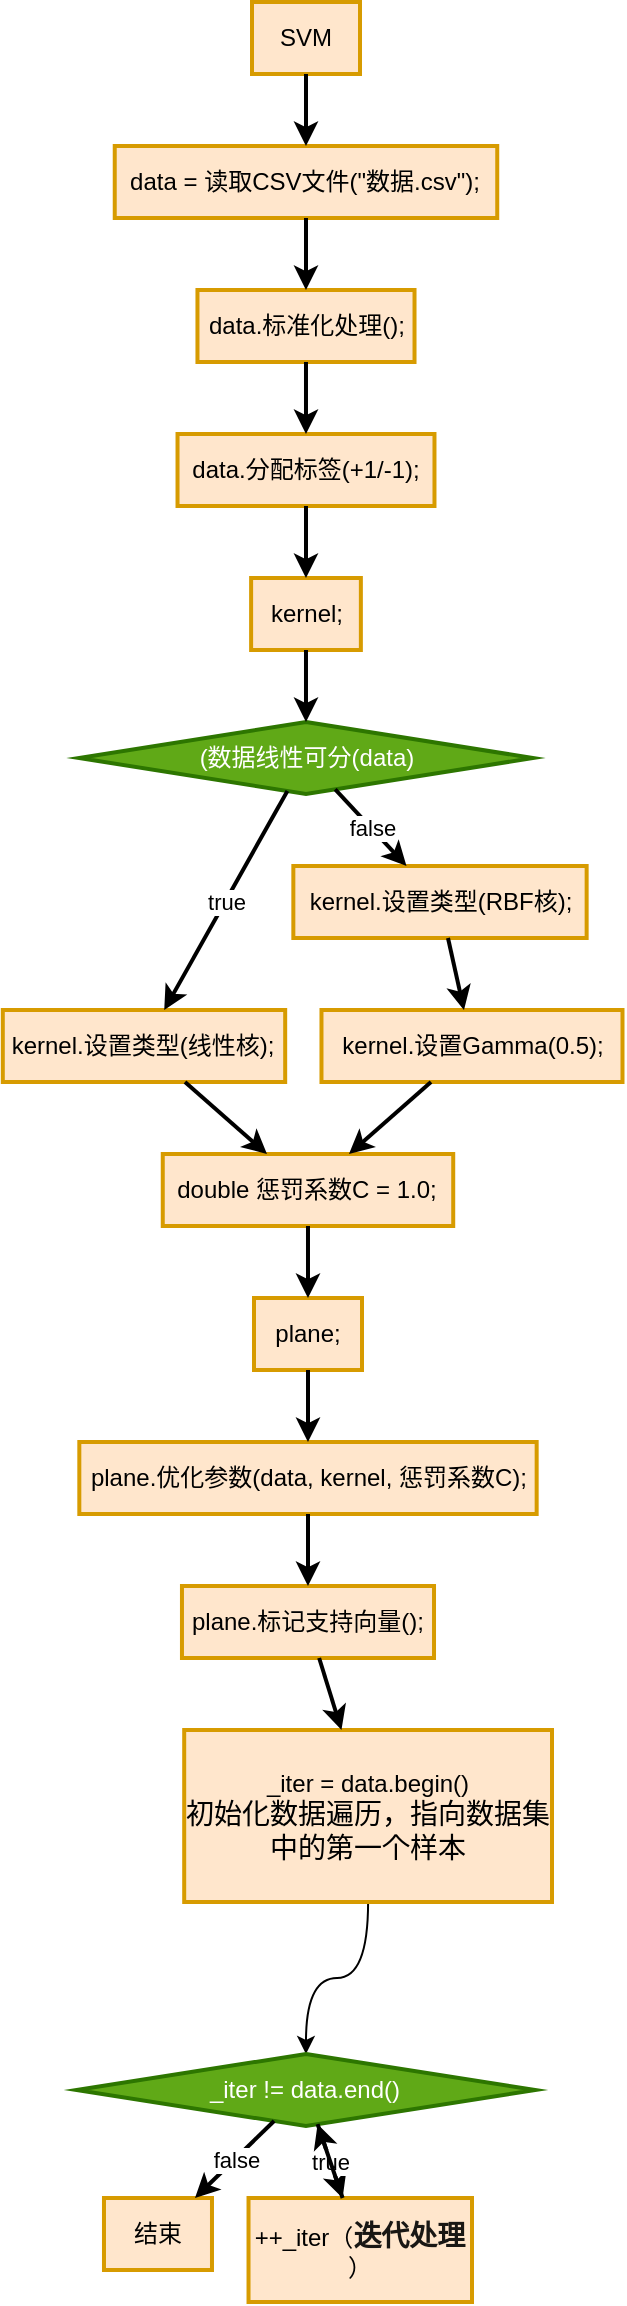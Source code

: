<mxfile version="26.1.1">
  <diagram id="4ZyxKnKJMh4BaUEmrDDP" name="第 1 页">
    <mxGraphModel dx="698" dy="498" grid="1" gridSize="10" guides="1" tooltips="1" connect="1" arrows="1" fold="1" page="1" pageScale="1" pageWidth="827" pageHeight="1169" math="0" shadow="0">
      <root>
        <mxCell id="0" />
        <mxCell id="1" parent="0" />
        <mxCell id="D0" value="SVM" style="rounded=0;whiteSpace=wrap;html=1;strokeWidth=2;fillColor=#ffe6cc;strokeColor=#d79b00;" parent="1" vertex="1">
          <mxGeometry x="350" y="10" width="54.0" height="36" as="geometry" />
        </mxCell>
        <mxCell id="D4" value="data = 读取CSV文件(&quot;数据.csv&quot;);" style="rounded=0;whiteSpace=wrap;html=1;strokeWidth=2;fillColor=#ffe6cc;strokeColor=#d79b00;" parent="1" vertex="1">
          <mxGeometry x="281.37" y="82" width="191.25" height="36" as="geometry" />
        </mxCell>
        <mxCell id="E0" style="strokeWidth=2;" parent="1" source="D0" target="D4" edge="1">
          <mxGeometry relative="1" as="geometry" />
        </mxCell>
        <mxCell id="L0" value="" style="edgeLabel;html=1;align=center;verticalAlign=middle;resizable=0;points=[];" parent="E0" vertex="1" connectable="0">
          <mxGeometry relative="1" as="geometry">
            <mxPoint as="offset" />
          </mxGeometry>
        </mxCell>
        <mxCell id="D1" value="结束" style="rounded=0;whiteSpace=wrap;html=1;strokeWidth=2;fillColor=#ffe6cc;strokeColor=#d79b00;" parent="1" vertex="1">
          <mxGeometry x="275.99" y="1108" width="54" height="36" as="geometry" />
        </mxCell>
        <mxCell id="D6" value="data.标准化处理();" style="rounded=0;whiteSpace=wrap;html=1;strokeWidth=2;fillColor=#ffe6cc;strokeColor=#d79b00;" parent="1" vertex="1">
          <mxGeometry x="322.73" y="154" width="108.53" height="36" as="geometry" />
        </mxCell>
        <mxCell id="E1" style="strokeWidth=2;" parent="1" source="D4" target="D6" edge="1">
          <mxGeometry relative="1" as="geometry" />
        </mxCell>
        <mxCell id="L1" value="" style="edgeLabel;html=1;align=center;verticalAlign=middle;resizable=0;points=[];" parent="E1" vertex="1" connectable="0">
          <mxGeometry relative="1" as="geometry">
            <mxPoint as="offset" />
          </mxGeometry>
        </mxCell>
        <mxCell id="D8" value="data.分配标签(+1/-1);" style="rounded=0;whiteSpace=wrap;html=1;strokeWidth=2;fillColor=#ffe6cc;strokeColor=#d79b00;" parent="1" vertex="1">
          <mxGeometry x="312.76" y="226" width="128.48" height="36" as="geometry" />
        </mxCell>
        <mxCell id="E2" style="strokeWidth=2;" parent="1" source="D6" target="D8" edge="1">
          <mxGeometry relative="1" as="geometry" />
        </mxCell>
        <mxCell id="L2" value="" style="edgeLabel;html=1;align=center;verticalAlign=middle;resizable=0;points=[];" parent="E2" vertex="1" connectable="0">
          <mxGeometry relative="1" as="geometry">
            <mxPoint as="offset" />
          </mxGeometry>
        </mxCell>
        <mxCell id="D10" value="kernel;" style="rounded=0;whiteSpace=wrap;html=1;strokeWidth=2;fillColor=#ffe6cc;strokeColor=#d79b00;" parent="1" vertex="1">
          <mxGeometry x="349.56" y="298" width="54.87" height="36" as="geometry" />
        </mxCell>
        <mxCell id="E3" style="strokeWidth=2;" parent="1" source="D8" target="D10" edge="1">
          <mxGeometry relative="1" as="geometry" />
        </mxCell>
        <mxCell id="L3" value="" style="edgeLabel;html=1;align=center;verticalAlign=middle;resizable=0;points=[];" parent="E3" vertex="1" connectable="0">
          <mxGeometry relative="1" as="geometry">
            <mxPoint as="offset" />
          </mxGeometry>
        </mxCell>
        <mxCell id="D12" value="(数据线性可分(data)" style="rhombus;whiteSpace=wrap;html=1;strokeWidth=2;fillColor=#60a917;strokeColor=#2D7600;fontColor=#ffffff;" parent="1" vertex="1">
          <mxGeometry x="263.54" y="370" width="226.92" height="36" as="geometry" />
        </mxCell>
        <mxCell id="E4" style="strokeWidth=2;" parent="1" source="D10" target="D12" edge="1">
          <mxGeometry relative="1" as="geometry" />
        </mxCell>
        <mxCell id="L4" value="" style="edgeLabel;html=1;align=center;verticalAlign=middle;resizable=0;points=[];" parent="E4" vertex="1" connectable="0">
          <mxGeometry relative="1" as="geometry">
            <mxPoint as="offset" />
          </mxGeometry>
        </mxCell>
        <mxCell id="D17" value="kernel.设置类型(线性核);" style="rounded=0;whiteSpace=wrap;html=1;strokeWidth=2;fillColor=#ffe6cc;strokeColor=#d79b00;" parent="1" vertex="1">
          <mxGeometry x="225.4" y="514" width="141.19" height="36" as="geometry" />
        </mxCell>
        <mxCell id="E5" style="strokeWidth=2;" parent="1" source="D12" target="D17" edge="1">
          <mxGeometry relative="1" as="geometry" />
        </mxCell>
        <mxCell id="L5" value="true" style="edgeLabel;html=1;align=center;verticalAlign=middle;resizable=0;points=[];" parent="E5" vertex="1" connectable="0">
          <mxGeometry relative="1" as="geometry">
            <mxPoint as="offset" />
          </mxGeometry>
        </mxCell>
        <mxCell id="D21" value="kernel.设置类型(RBF核);" style="rounded=0;whiteSpace=wrap;html=1;strokeWidth=2;fillColor=#ffe6cc;strokeColor=#d79b00;" parent="1" vertex="1">
          <mxGeometry x="370.67" y="442" width="146.65" height="36" as="geometry" />
        </mxCell>
        <mxCell id="E6" style="strokeWidth=2;" parent="1" source="D12" target="D21" edge="1">
          <mxGeometry relative="1" as="geometry" />
        </mxCell>
        <mxCell id="L6" value="false" style="edgeLabel;html=1;align=center;verticalAlign=middle;resizable=0;points=[];" parent="E6" vertex="1" connectable="0">
          <mxGeometry relative="1" as="geometry">
            <mxPoint as="offset" />
          </mxGeometry>
        </mxCell>
        <mxCell id="D25" value="double 惩罚系数C = 1.0;" style="rounded=0;whiteSpace=wrap;html=1;strokeWidth=2;fillColor=#ffe6cc;strokeColor=#d79b00;" parent="1" vertex="1">
          <mxGeometry x="305.38" y="586" width="145.23" height="36" as="geometry" />
        </mxCell>
        <mxCell id="E7" style="strokeWidth=2;" parent="1" source="D17" target="D25" edge="1">
          <mxGeometry relative="1" as="geometry" />
        </mxCell>
        <mxCell id="L7" value="" style="edgeLabel;html=1;align=center;verticalAlign=middle;resizable=0;points=[];" parent="E7" vertex="1" connectable="0">
          <mxGeometry relative="1" as="geometry">
            <mxPoint as="offset" />
          </mxGeometry>
        </mxCell>
        <mxCell id="D23" value="kernel.设置Gamma(0.5);" style="rounded=0;whiteSpace=wrap;html=1;strokeWidth=2;fillColor=#ffe6cc;strokeColor=#d79b00;" parent="1" vertex="1">
          <mxGeometry x="384.74" y="514" width="150.51" height="36" as="geometry" />
        </mxCell>
        <mxCell id="E8" style="strokeWidth=2;" parent="1" source="D21" target="D23" edge="1">
          <mxGeometry relative="1" as="geometry" />
        </mxCell>
        <mxCell id="L8" value="" style="edgeLabel;html=1;align=center;verticalAlign=middle;resizable=0;points=[];" parent="E8" vertex="1" connectable="0">
          <mxGeometry relative="1" as="geometry">
            <mxPoint as="offset" />
          </mxGeometry>
        </mxCell>
        <mxCell id="E9" style="strokeWidth=2;" parent="1" source="D23" target="D25" edge="1">
          <mxGeometry relative="1" as="geometry" />
        </mxCell>
        <mxCell id="L9" value="" style="edgeLabel;html=1;align=center;verticalAlign=middle;resizable=0;points=[];" parent="E9" vertex="1" connectable="0">
          <mxGeometry relative="1" as="geometry">
            <mxPoint as="offset" />
          </mxGeometry>
        </mxCell>
        <mxCell id="D27" value="plane;" style="rounded=0;whiteSpace=wrap;html=1;strokeWidth=2;fillColor=#ffe6cc;strokeColor=#d79b00;" parent="1" vertex="1">
          <mxGeometry x="351" y="658" width="54.0" height="36" as="geometry" />
        </mxCell>
        <mxCell id="E10" style="strokeWidth=2;" parent="1" source="D25" target="D27" edge="1">
          <mxGeometry relative="1" as="geometry" />
        </mxCell>
        <mxCell id="L10" value="" style="edgeLabel;html=1;align=center;verticalAlign=middle;resizable=0;points=[];" parent="E10" vertex="1" connectable="0">
          <mxGeometry relative="1" as="geometry">
            <mxPoint as="offset" />
          </mxGeometry>
        </mxCell>
        <mxCell id="D29" value="plane.优化参数(data, kernel, 惩罚系数C);" style="rounded=0;whiteSpace=wrap;html=1;strokeWidth=2;fillColor=#ffe6cc;strokeColor=#d79b00;" parent="1" vertex="1">
          <mxGeometry x="263.66" y="730" width="228.67" height="36" as="geometry" />
        </mxCell>
        <mxCell id="E11" style="strokeWidth=2;" parent="1" source="D27" target="D29" edge="1">
          <mxGeometry relative="1" as="geometry" />
        </mxCell>
        <mxCell id="L11" value="" style="edgeLabel;html=1;align=center;verticalAlign=middle;resizable=0;points=[];" parent="E11" vertex="1" connectable="0">
          <mxGeometry relative="1" as="geometry">
            <mxPoint as="offset" />
          </mxGeometry>
        </mxCell>
        <mxCell id="D31" value="plane.标记支持向量();" style="rounded=0;whiteSpace=wrap;html=1;strokeWidth=2;fillColor=#ffe6cc;strokeColor=#d79b00;" parent="1" vertex="1">
          <mxGeometry x="314.98" y="802" width="126.03" height="36" as="geometry" />
        </mxCell>
        <mxCell id="E12" style="strokeWidth=2;" parent="1" source="D29" target="D31" edge="1">
          <mxGeometry relative="1" as="geometry" />
        </mxCell>
        <mxCell id="L12" value="" style="edgeLabel;html=1;align=center;verticalAlign=middle;resizable=0;points=[];" parent="E12" vertex="1" connectable="0">
          <mxGeometry relative="1" as="geometry">
            <mxPoint as="offset" />
          </mxGeometry>
        </mxCell>
        <mxCell id="TVWipEoA60BJfk8ARwpK-3" style="edgeStyle=orthogonalEdgeStyle;rounded=0;orthogonalLoop=1;jettySize=auto;html=1;entryX=0.5;entryY=0;entryDx=0;entryDy=0;curved=1;" edge="1" parent="1" source="D36" target="D35">
          <mxGeometry relative="1" as="geometry" />
        </mxCell>
        <mxCell id="D36" value="_iter = data.begin()&lt;div&gt;&lt;span style=&quot;font-family: &amp;quot;PingFang SC&amp;quot;, -apple-system, BlinkMacSystemFont, &amp;quot;Segoe UI&amp;quot;, Roboto, Ubuntu, &amp;quot;Helvetica Neue&amp;quot;, Helvetica, Arial, &amp;quot;Hiragino Sans GB&amp;quot;, &amp;quot;Microsoft YaHei UI&amp;quot;, &amp;quot;Microsoft YaHei&amp;quot;, &amp;quot;Source Han Sans CN&amp;quot;, sans-serif; font-size: 14px; text-align: left;&quot;&gt;初始化数据遍历，指向数据集中的第一个样本&lt;/span&gt;&lt;/div&gt;" style="rounded=0;whiteSpace=wrap;html=1;strokeWidth=2;fillColor=#FFE6CC;strokeColor=#d79b00;labelBackgroundColor=none;fontColor=default;" parent="1" vertex="1">
          <mxGeometry x="316.1" y="874" width="183.9" height="86" as="geometry" />
        </mxCell>
        <mxCell id="E13" style="strokeWidth=2;" parent="1" source="D31" target="D36" edge="1">
          <mxGeometry relative="1" as="geometry" />
        </mxCell>
        <mxCell id="L13" value="" style="edgeLabel;html=1;align=center;verticalAlign=middle;resizable=0;points=[];" parent="E13" vertex="1" connectable="0">
          <mxGeometry relative="1" as="geometry">
            <mxPoint as="offset" />
          </mxGeometry>
        </mxCell>
        <mxCell id="D35" value="_iter != data.end()" style="rhombus;whiteSpace=wrap;html=1;strokeWidth=2;fillColor=#60a917;strokeColor=#2D7600;fontColor=#ffffff;" parent="1" vertex="1">
          <mxGeometry x="262.3" y="1036" width="229.38" height="36" as="geometry" />
        </mxCell>
        <mxCell id="E14" style="strokeWidth=2;" parent="1" source="D35" target="D1" edge="1">
          <mxGeometry relative="1" as="geometry" />
        </mxCell>
        <mxCell id="L14" value="false" style="edgeLabel;html=1;align=center;verticalAlign=middle;resizable=0;points=[];" parent="E14" vertex="1" connectable="0">
          <mxGeometry relative="1" as="geometry">
            <mxPoint as="offset" />
          </mxGeometry>
        </mxCell>
        <mxCell id="D37" value="++_iter（&lt;span style=&quot;margin: 0px; padding: 0px; border: 0px; font-variant-numeric: inherit; font-variant-east-asian: inherit; font-variant-alternates: inherit; font-variant-position: inherit; font-variant-emoji: inherit; font-weight: 600; font-stretch: inherit; font-size: 14px; line-height: inherit; font-family: &amp;quot;PingFang SC&amp;quot;, -apple-system, BlinkMacSystemFont, &amp;quot;Segoe UI&amp;quot;, Roboto, Ubuntu, &amp;quot;Helvetica Neue&amp;quot;, Helvetica, Arial, &amp;quot;Hiragino Sans GB&amp;quot;, &amp;quot;Microsoft YaHei UI&amp;quot;, &amp;quot;Microsoft YaHei&amp;quot;, &amp;quot;Source Han Sans CN&amp;quot;, sans-serif; font-optical-sizing: inherit; font-size-adjust: inherit; font-kerning: inherit; font-feature-settings: inherit; font-variation-settings: inherit; vertical-align: baseline; color: rgba(0, 0, 0, 0.9); text-align: left;&quot;&gt;迭代处理​&lt;/span&gt;）" style="rounded=0;whiteSpace=wrap;html=1;strokeWidth=2;fillColor=#ffe6cc;strokeColor=#d79b00;" parent="1" vertex="1">
          <mxGeometry x="348.26" y="1108" width="111.74" height="52" as="geometry" />
        </mxCell>
        <mxCell id="E15" style="strokeWidth=2;" parent="1" source="D35" target="D37" edge="1">
          <mxGeometry relative="1" as="geometry" />
        </mxCell>
        <mxCell id="L15" value="true" style="edgeLabel;html=1;align=center;verticalAlign=middle;resizable=0;points=[];" parent="E15" vertex="1" connectable="0">
          <mxGeometry relative="1" as="geometry">
            <mxPoint as="offset" />
          </mxGeometry>
        </mxCell>
        <mxCell id="E17" style="strokeWidth=2;" parent="1" source="D37" target="D35" edge="1">
          <mxGeometry relative="1" as="geometry" />
        </mxCell>
        <mxCell id="L17" value="" style="edgeLabel;html=1;align=center;verticalAlign=middle;resizable=0;points=[];" parent="E17" vertex="1" connectable="0">
          <mxGeometry relative="1" as="geometry">
            <mxPoint as="offset" />
          </mxGeometry>
        </mxCell>
      </root>
    </mxGraphModel>
  </diagram>
</mxfile>

